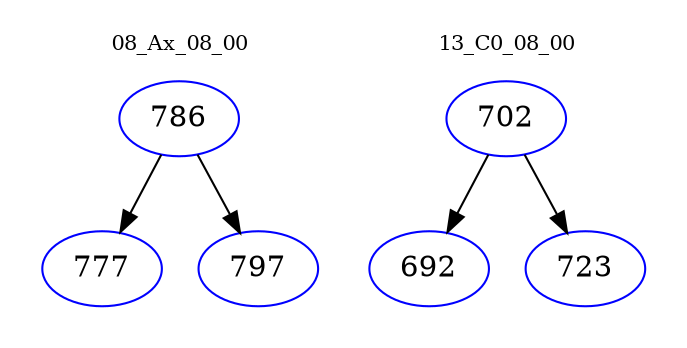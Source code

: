 digraph{
subgraph cluster_0 {
color = white
label = "08_Ax_08_00";
fontsize=10;
T0_786 [label="786", color="blue"]
T0_786 -> T0_777 [color="black"]
T0_777 [label="777", color="blue"]
T0_786 -> T0_797 [color="black"]
T0_797 [label="797", color="blue"]
}
subgraph cluster_1 {
color = white
label = "13_C0_08_00";
fontsize=10;
T1_702 [label="702", color="blue"]
T1_702 -> T1_692 [color="black"]
T1_692 [label="692", color="blue"]
T1_702 -> T1_723 [color="black"]
T1_723 [label="723", color="blue"]
}
}
